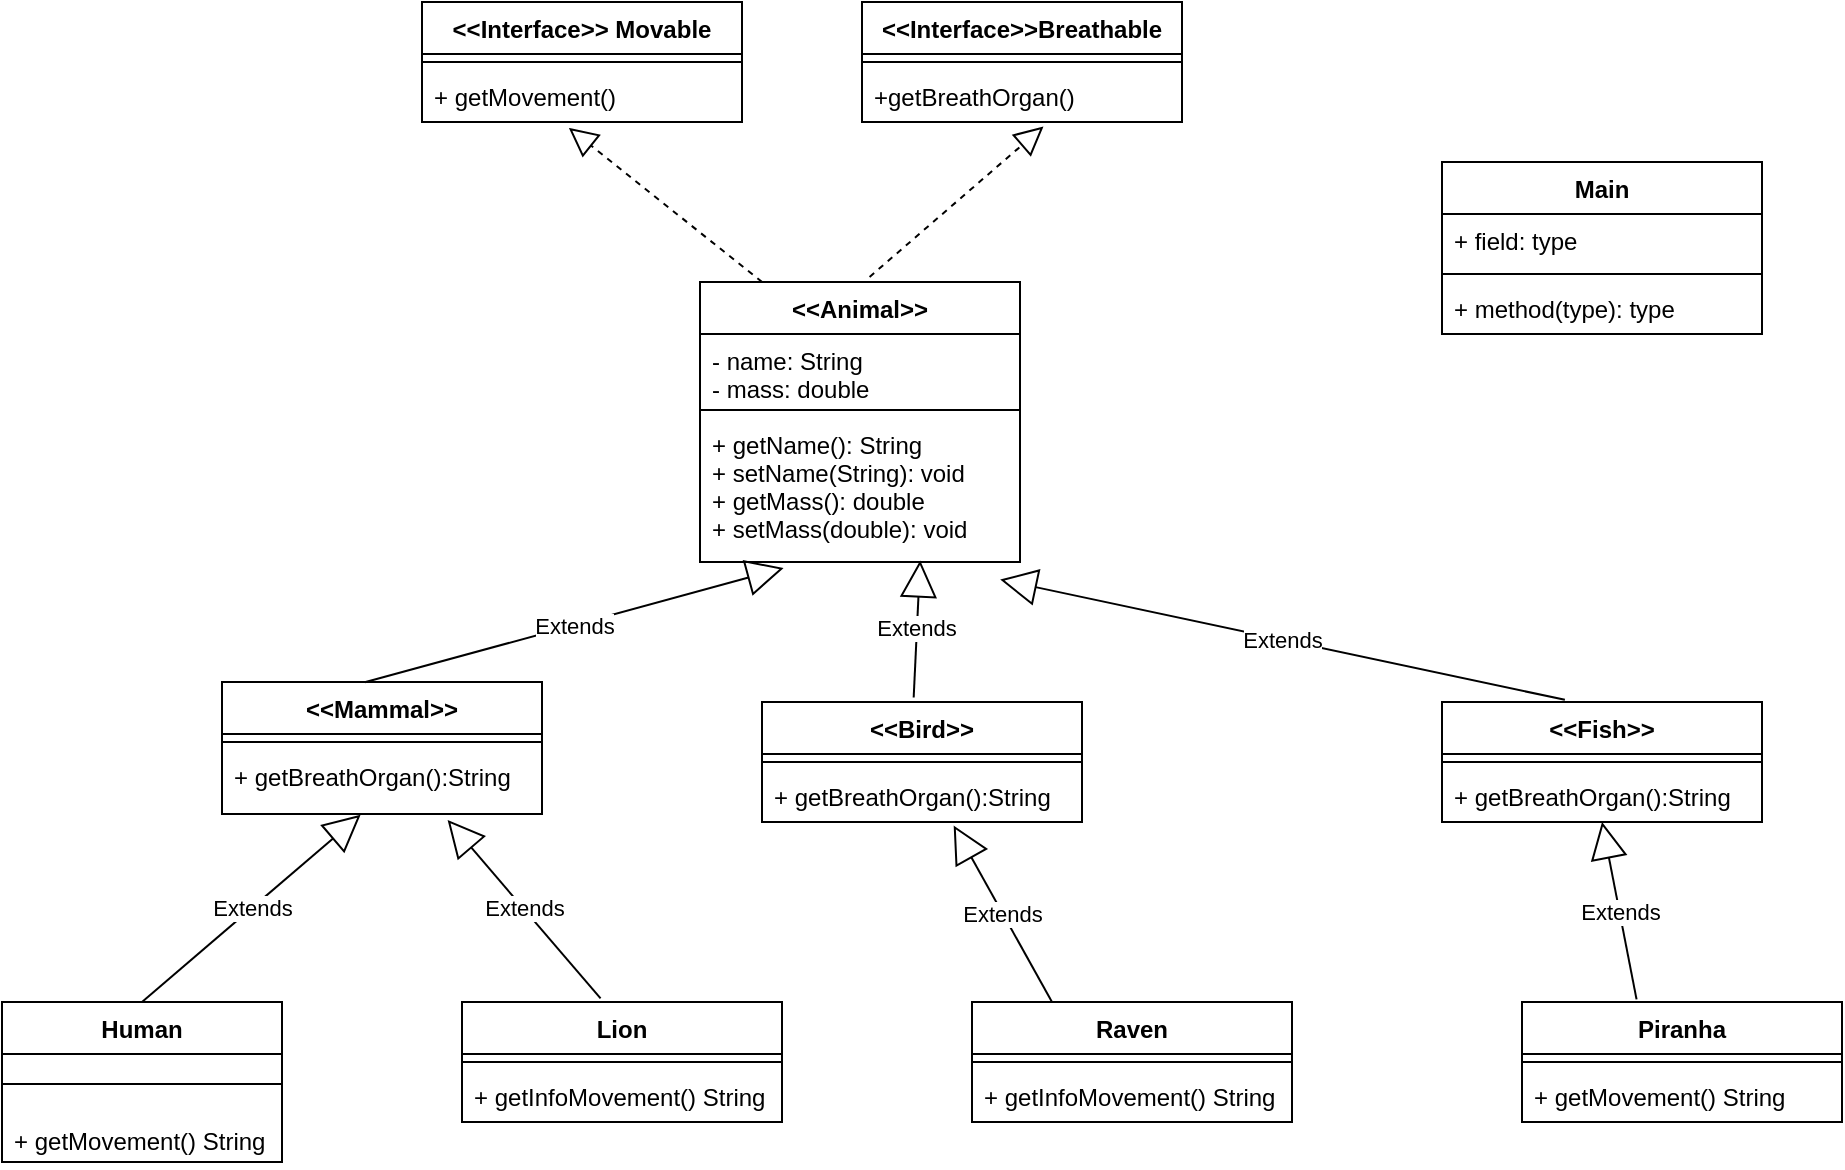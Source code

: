 <mxfile version="13.3.5" type="github">
  <diagram name="Page-1" id="e7e014a7-5840-1c2e-5031-d8a46d1fe8dd">
    <mxGraphModel dx="1595" dy="806" grid="1" gridSize="10" guides="1" tooltips="1" connect="1" arrows="1" fold="1" page="1" pageScale="1" pageWidth="1169" pageHeight="826" background="#ffffff" math="0" shadow="0">
      <root>
        <mxCell id="0" />
        <mxCell id="1" parent="0" />
        <mxCell id="NVmWN9BRrccC6ATT81_o-57" value="&lt;&lt;Fish&gt;&gt;" style="swimlane;fontStyle=1;align=center;verticalAlign=top;childLayout=stackLayout;horizontal=1;startSize=26;horizontalStack=0;resizeParent=1;resizeParentMax=0;resizeLast=0;collapsible=1;marginBottom=0;" parent="1" vertex="1">
          <mxGeometry x="820" y="400" width="160" height="60" as="geometry" />
        </mxCell>
        <mxCell id="NVmWN9BRrccC6ATT81_o-59" value="" style="line;strokeWidth=1;fillColor=none;align=left;verticalAlign=middle;spacingTop=-1;spacingLeft=3;spacingRight=3;rotatable=0;labelPosition=right;points=[];portConstraint=eastwest;" parent="NVmWN9BRrccC6ATT81_o-57" vertex="1">
          <mxGeometry y="26" width="160" height="8" as="geometry" />
        </mxCell>
        <mxCell id="NVmWN9BRrccC6ATT81_o-60" value="+ getBreathOrgan():String" style="text;strokeColor=none;fillColor=none;align=left;verticalAlign=top;spacingLeft=4;spacingRight=4;overflow=hidden;rotatable=0;points=[[0,0.5],[1,0.5]];portConstraint=eastwest;" parent="NVmWN9BRrccC6ATT81_o-57" vertex="1">
          <mxGeometry y="34" width="160" height="26" as="geometry" />
        </mxCell>
        <mxCell id="NVmWN9BRrccC6ATT81_o-77" value="&lt;&lt;Mammal&gt;&gt;" style="swimlane;fontStyle=1;align=center;verticalAlign=top;childLayout=stackLayout;horizontal=1;startSize=26;horizontalStack=0;resizeParent=1;resizeParentMax=0;resizeLast=0;collapsible=1;marginBottom=0;" parent="1" vertex="1">
          <mxGeometry x="210" y="390" width="160" height="66" as="geometry" />
        </mxCell>
        <mxCell id="NVmWN9BRrccC6ATT81_o-79" value="" style="line;strokeWidth=1;fillColor=none;align=left;verticalAlign=middle;spacingTop=-1;spacingLeft=3;spacingRight=3;rotatable=0;labelPosition=right;points=[];portConstraint=eastwest;" parent="NVmWN9BRrccC6ATT81_o-77" vertex="1">
          <mxGeometry y="26" width="160" height="8" as="geometry" />
        </mxCell>
        <mxCell id="NVmWN9BRrccC6ATT81_o-80" value="+ getBreathOrgan():String" style="text;strokeColor=none;fillColor=none;align=left;verticalAlign=top;spacingLeft=4;spacingRight=4;overflow=hidden;rotatable=0;points=[[0,0.5],[1,0.5]];portConstraint=eastwest;" parent="NVmWN9BRrccC6ATT81_o-77" vertex="1">
          <mxGeometry y="34" width="160" height="32" as="geometry" />
        </mxCell>
        <mxCell id="NVmWN9BRrccC6ATT81_o-45" value="&lt;&lt;Animal&gt;&gt;" style="swimlane;fontStyle=1;align=center;verticalAlign=top;childLayout=stackLayout;horizontal=1;startSize=26;horizontalStack=0;resizeParent=1;resizeParentMax=0;resizeLast=0;collapsible=1;marginBottom=0;" parent="1" vertex="1">
          <mxGeometry x="449" y="190" width="160" height="140" as="geometry">
            <mxRectangle x="450" y="200" width="100" height="26" as="alternateBounds" />
          </mxGeometry>
        </mxCell>
        <mxCell id="NVmWN9BRrccC6ATT81_o-46" value="- name: String&#xa;- mass: double&#xa;&#xa;" style="text;strokeColor=none;fillColor=none;align=left;verticalAlign=top;spacingLeft=4;spacingRight=4;overflow=hidden;rotatable=0;points=[[0,0.5],[1,0.5]];portConstraint=eastwest;" parent="NVmWN9BRrccC6ATT81_o-45" vertex="1">
          <mxGeometry y="26" width="160" height="34" as="geometry" />
        </mxCell>
        <mxCell id="NVmWN9BRrccC6ATT81_o-47" value="" style="line;strokeWidth=1;fillColor=none;align=left;verticalAlign=middle;spacingTop=-1;spacingLeft=3;spacingRight=3;rotatable=0;labelPosition=right;points=[];portConstraint=eastwest;" parent="NVmWN9BRrccC6ATT81_o-45" vertex="1">
          <mxGeometry y="60" width="160" height="8" as="geometry" />
        </mxCell>
        <mxCell id="NVmWN9BRrccC6ATT81_o-48" value="+ getName(): String&#xa;+ setName(String): void&#xa;+ getMass(): double&#xa;+ setMass(double): void" style="text;strokeColor=none;fillColor=none;align=left;verticalAlign=top;spacingLeft=4;spacingRight=4;overflow=hidden;rotatable=0;points=[[0,0.5],[1,0.5]];portConstraint=eastwest;" parent="NVmWN9BRrccC6ATT81_o-45" vertex="1">
          <mxGeometry y="68" width="160" height="72" as="geometry" />
        </mxCell>
        <mxCell id="NVmWN9BRrccC6ATT81_o-73" value="Lion" style="swimlane;fontStyle=1;align=center;verticalAlign=top;childLayout=stackLayout;horizontal=1;startSize=26;horizontalStack=0;resizeParent=1;resizeParentMax=0;resizeLast=0;collapsible=1;marginBottom=0;" parent="1" vertex="1">
          <mxGeometry x="330" y="550" width="160" height="60" as="geometry" />
        </mxCell>
        <mxCell id="NVmWN9BRrccC6ATT81_o-75" value="" style="line;strokeWidth=1;fillColor=none;align=left;verticalAlign=middle;spacingTop=-1;spacingLeft=3;spacingRight=3;rotatable=0;labelPosition=right;points=[];portConstraint=eastwest;" parent="NVmWN9BRrccC6ATT81_o-73" vertex="1">
          <mxGeometry y="26" width="160" height="8" as="geometry" />
        </mxCell>
        <mxCell id="NVmWN9BRrccC6ATT81_o-76" value="+ getInfoMovement() String" style="text;strokeColor=none;fillColor=none;align=left;verticalAlign=top;spacingLeft=4;spacingRight=4;overflow=hidden;rotatable=0;points=[[0,0.5],[1,0.5]];portConstraint=eastwest;" parent="NVmWN9BRrccC6ATT81_o-73" vertex="1">
          <mxGeometry y="34" width="160" height="26" as="geometry" />
        </mxCell>
        <mxCell id="NVmWN9BRrccC6ATT81_o-69" value="Human" style="swimlane;fontStyle=1;align=center;verticalAlign=top;childLayout=stackLayout;horizontal=1;startSize=26;horizontalStack=0;resizeParent=1;resizeParentMax=0;resizeLast=0;collapsible=1;marginBottom=0;" parent="1" vertex="1">
          <mxGeometry x="100" y="550" width="140" height="80" as="geometry" />
        </mxCell>
        <mxCell id="NVmWN9BRrccC6ATT81_o-71" value="" style="line;strokeWidth=1;fillColor=none;align=left;verticalAlign=middle;spacingTop=-1;spacingLeft=3;spacingRight=3;rotatable=0;labelPosition=right;points=[];portConstraint=eastwest;" parent="NVmWN9BRrccC6ATT81_o-69" vertex="1">
          <mxGeometry y="26" width="140" height="30" as="geometry" />
        </mxCell>
        <mxCell id="NVmWN9BRrccC6ATT81_o-72" value="+ getMovement() String" style="text;strokeColor=none;fillColor=none;align=left;verticalAlign=top;spacingLeft=4;spacingRight=4;overflow=hidden;rotatable=0;points=[[0,0.5],[1,0.5]];portConstraint=eastwest;" parent="NVmWN9BRrccC6ATT81_o-69" vertex="1">
          <mxGeometry y="56" width="140" height="24" as="geometry" />
        </mxCell>
        <mxCell id="NVmWN9BRrccC6ATT81_o-90" value="Extends" style="endArrow=block;endSize=16;endFill=0;html=1;entryX=0.261;entryY=1.042;entryDx=0;entryDy=0;entryPerimeter=0;exitX=0.446;exitY=0.002;exitDx=0;exitDy=0;exitPerimeter=0;" parent="1" source="NVmWN9BRrccC6ATT81_o-77" target="NVmWN9BRrccC6ATT81_o-48" edge="1">
          <mxGeometry width="160" relative="1" as="geometry">
            <mxPoint x="300" y="370" as="sourcePoint" />
            <mxPoint x="460" y="370" as="targetPoint" />
          </mxGeometry>
        </mxCell>
        <mxCell id="NVmWN9BRrccC6ATT81_o-91" value="Extends" style="endArrow=block;endSize=16;endFill=0;html=1;entryX=0.688;entryY=0.989;entryDx=0;entryDy=0;entryPerimeter=0;exitX=0.474;exitY=-0.038;exitDx=0;exitDy=0;exitPerimeter=0;" parent="1" source="NVmWN9BRrccC6ATT81_o-53" target="NVmWN9BRrccC6ATT81_o-48" edge="1">
          <mxGeometry width="160" relative="1" as="geometry">
            <mxPoint x="420" y="410" as="sourcePoint" />
            <mxPoint x="580" y="410" as="targetPoint" />
          </mxGeometry>
        </mxCell>
        <mxCell id="NVmWN9BRrccC6ATT81_o-92" value="Extends" style="endArrow=block;endSize=16;endFill=0;html=1;exitX=0.384;exitY=-0.018;exitDx=0;exitDy=0;exitPerimeter=0;entryX=0.938;entryY=1.122;entryDx=0;entryDy=0;entryPerimeter=0;" parent="1" source="NVmWN9BRrccC6ATT81_o-57" target="NVmWN9BRrccC6ATT81_o-48" edge="1">
          <mxGeometry width="160" relative="1" as="geometry">
            <mxPoint x="740" y="350" as="sourcePoint" />
            <mxPoint x="900" y="350" as="targetPoint" />
          </mxGeometry>
        </mxCell>
        <mxCell id="NVmWN9BRrccC6ATT81_o-81" value="Raven" style="swimlane;fontStyle=1;align=center;verticalAlign=top;childLayout=stackLayout;horizontal=1;startSize=26;horizontalStack=0;resizeParent=1;resizeParentMax=0;resizeLast=0;collapsible=1;marginBottom=0;" parent="1" vertex="1">
          <mxGeometry x="585" y="550" width="160" height="60" as="geometry" />
        </mxCell>
        <mxCell id="NVmWN9BRrccC6ATT81_o-83" value="" style="line;strokeWidth=1;fillColor=none;align=left;verticalAlign=middle;spacingTop=-1;spacingLeft=3;spacingRight=3;rotatable=0;labelPosition=right;points=[];portConstraint=eastwest;" parent="NVmWN9BRrccC6ATT81_o-81" vertex="1">
          <mxGeometry y="26" width="160" height="8" as="geometry" />
        </mxCell>
        <mxCell id="NVmWN9BRrccC6ATT81_o-84" value="+ getInfoMovement() String" style="text;strokeColor=none;fillColor=none;align=left;verticalAlign=top;spacingLeft=4;spacingRight=4;overflow=hidden;rotatable=0;points=[[0,0.5],[1,0.5]];portConstraint=eastwest;" parent="NVmWN9BRrccC6ATT81_o-81" vertex="1">
          <mxGeometry y="34" width="160" height="26" as="geometry" />
        </mxCell>
        <mxCell id="NVmWN9BRrccC6ATT81_o-85" value="Piranha" style="swimlane;fontStyle=1;align=center;verticalAlign=top;childLayout=stackLayout;horizontal=1;startSize=26;horizontalStack=0;resizeParent=1;resizeParentMax=0;resizeLast=0;collapsible=1;marginBottom=0;" parent="1" vertex="1">
          <mxGeometry x="860" y="550" width="160" height="60" as="geometry" />
        </mxCell>
        <mxCell id="NVmWN9BRrccC6ATT81_o-87" value="" style="line;strokeWidth=1;fillColor=none;align=left;verticalAlign=middle;spacingTop=-1;spacingLeft=3;spacingRight=3;rotatable=0;labelPosition=right;points=[];portConstraint=eastwest;" parent="NVmWN9BRrccC6ATT81_o-85" vertex="1">
          <mxGeometry y="26" width="160" height="8" as="geometry" />
        </mxCell>
        <mxCell id="NVmWN9BRrccC6ATT81_o-88" value="+ getMovement() String" style="text;strokeColor=none;fillColor=none;align=left;verticalAlign=top;spacingLeft=4;spacingRight=4;overflow=hidden;rotatable=0;points=[[0,0.5],[1,0.5]];portConstraint=eastwest;" parent="NVmWN9BRrccC6ATT81_o-85" vertex="1">
          <mxGeometry y="34" width="160" height="26" as="geometry" />
        </mxCell>
        <mxCell id="NVmWN9BRrccC6ATT81_o-94" value="Extends" style="endArrow=block;endSize=16;endFill=0;html=1;exitX=0.5;exitY=0;exitDx=0;exitDy=0;entryX=0.433;entryY=1.013;entryDx=0;entryDy=0;entryPerimeter=0;" parent="1" source="NVmWN9BRrccC6ATT81_o-69" target="NVmWN9BRrccC6ATT81_o-80" edge="1">
          <mxGeometry width="160" relative="1" as="geometry">
            <mxPoint x="160" y="520" as="sourcePoint" />
            <mxPoint x="320" y="520" as="targetPoint" />
          </mxGeometry>
        </mxCell>
        <mxCell id="NVmWN9BRrccC6ATT81_o-95" value="Extends" style="endArrow=block;endSize=16;endFill=0;html=1;exitX=0.433;exitY=-0.03;exitDx=0;exitDy=0;exitPerimeter=0;entryX=0.705;entryY=1.093;entryDx=0;entryDy=0;entryPerimeter=0;" parent="1" source="NVmWN9BRrccC6ATT81_o-73" target="NVmWN9BRrccC6ATT81_o-80" edge="1">
          <mxGeometry width="160" relative="1" as="geometry">
            <mxPoint x="400" y="540" as="sourcePoint" />
            <mxPoint x="560" y="540" as="targetPoint" />
          </mxGeometry>
        </mxCell>
        <mxCell id="NVmWN9BRrccC6ATT81_o-96" value="Extends" style="endArrow=block;endSize=16;endFill=0;html=1;exitX=0.25;exitY=0;exitDx=0;exitDy=0;entryX=0.599;entryY=1.069;entryDx=0;entryDy=0;entryPerimeter=0;" parent="1" source="NVmWN9BRrccC6ATT81_o-81" target="NVmWN9BRrccC6ATT81_o-56" edge="1">
          <mxGeometry width="160" relative="1" as="geometry">
            <mxPoint x="570" y="500" as="sourcePoint" />
            <mxPoint x="730" y="500" as="targetPoint" />
          </mxGeometry>
        </mxCell>
        <mxCell id="NVmWN9BRrccC6ATT81_o-97" value="Extends" style="endArrow=block;endSize=16;endFill=0;html=1;exitX=0.358;exitY=-0.022;exitDx=0;exitDy=0;exitPerimeter=0;entryX=0.5;entryY=1;entryDx=0;entryDy=0;" parent="1" source="NVmWN9BRrccC6ATT81_o-85" target="NVmWN9BRrccC6ATT81_o-57" edge="1">
          <mxGeometry width="160" relative="1" as="geometry">
            <mxPoint x="910" y="530" as="sourcePoint" />
            <mxPoint x="1070" y="530" as="targetPoint" />
          </mxGeometry>
        </mxCell>
        <mxCell id="NVmWN9BRrccC6ATT81_o-53" value="&lt;&lt;Bird&gt;&gt;" style="swimlane;fontStyle=1;align=center;verticalAlign=top;childLayout=stackLayout;horizontal=1;startSize=26;horizontalStack=0;resizeParent=1;resizeParentMax=0;resizeLast=0;collapsible=1;marginBottom=0;" parent="1" vertex="1">
          <mxGeometry x="480" y="400" width="160" height="60" as="geometry" />
        </mxCell>
        <mxCell id="NVmWN9BRrccC6ATT81_o-55" value="" style="line;strokeWidth=1;fillColor=none;align=left;verticalAlign=middle;spacingTop=-1;spacingLeft=3;spacingRight=3;rotatable=0;labelPosition=right;points=[];portConstraint=eastwest;" parent="NVmWN9BRrccC6ATT81_o-53" vertex="1">
          <mxGeometry y="26" width="160" height="8" as="geometry" />
        </mxCell>
        <mxCell id="NVmWN9BRrccC6ATT81_o-56" value="+ getBreathOrgan():String" style="text;strokeColor=none;fillColor=none;align=left;verticalAlign=top;spacingLeft=4;spacingRight=4;overflow=hidden;rotatable=0;points=[[0,0.5],[1,0.5]];portConstraint=eastwest;" parent="NVmWN9BRrccC6ATT81_o-53" vertex="1">
          <mxGeometry y="34" width="160" height="26" as="geometry" />
        </mxCell>
        <mxCell id="NVmWN9BRrccC6ATT81_o-101" value="&lt;&lt;Interface&gt;&gt; Movable" style="swimlane;fontStyle=1;align=center;verticalAlign=top;childLayout=stackLayout;horizontal=1;startSize=26;horizontalStack=0;resizeParent=1;resizeParentMax=0;resizeLast=0;collapsible=1;marginBottom=0;" parent="1" vertex="1">
          <mxGeometry x="310" y="50" width="160" height="60" as="geometry" />
        </mxCell>
        <mxCell id="NVmWN9BRrccC6ATT81_o-103" value="" style="line;strokeWidth=1;fillColor=none;align=left;verticalAlign=middle;spacingTop=-1;spacingLeft=3;spacingRight=3;rotatable=0;labelPosition=right;points=[];portConstraint=eastwest;" parent="NVmWN9BRrccC6ATT81_o-101" vertex="1">
          <mxGeometry y="26" width="160" height="8" as="geometry" />
        </mxCell>
        <mxCell id="NVmWN9BRrccC6ATT81_o-104" value="+ getMovement()" style="text;strokeColor=none;fillColor=none;align=left;verticalAlign=top;spacingLeft=4;spacingRight=4;overflow=hidden;rotatable=0;points=[[0,0.5],[1,0.5]];portConstraint=eastwest;" parent="NVmWN9BRrccC6ATT81_o-101" vertex="1">
          <mxGeometry y="34" width="160" height="26" as="geometry" />
        </mxCell>
        <mxCell id="NVmWN9BRrccC6ATT81_o-106" value="&lt;&lt;Interface&gt;&gt;Breathable" style="swimlane;fontStyle=1;align=center;verticalAlign=top;childLayout=stackLayout;horizontal=1;startSize=26;horizontalStack=0;resizeParent=1;resizeParentMax=0;resizeLast=0;collapsible=1;marginBottom=0;" parent="1" vertex="1">
          <mxGeometry x="530" y="50" width="160" height="60" as="geometry" />
        </mxCell>
        <mxCell id="NVmWN9BRrccC6ATT81_o-108" value="" style="line;strokeWidth=1;fillColor=none;align=left;verticalAlign=middle;spacingTop=-1;spacingLeft=3;spacingRight=3;rotatable=0;labelPosition=right;points=[];portConstraint=eastwest;" parent="NVmWN9BRrccC6ATT81_o-106" vertex="1">
          <mxGeometry y="26" width="160" height="8" as="geometry" />
        </mxCell>
        <mxCell id="NVmWN9BRrccC6ATT81_o-109" value="+getBreathOrgan()" style="text;strokeColor=none;fillColor=none;align=left;verticalAlign=top;spacingLeft=4;spacingRight=4;overflow=hidden;rotatable=0;points=[[0,0.5],[1,0.5]];portConstraint=eastwest;" parent="NVmWN9BRrccC6ATT81_o-106" vertex="1">
          <mxGeometry y="34" width="160" height="26" as="geometry" />
        </mxCell>
        <mxCell id="NVmWN9BRrccC6ATT81_o-115" value="" style="endArrow=block;dashed=1;endFill=0;endSize=12;html=1;entryX=0.459;entryY=1.114;entryDx=0;entryDy=0;entryPerimeter=0;exitX=0.194;exitY=0;exitDx=0;exitDy=0;exitPerimeter=0;" parent="1" source="NVmWN9BRrccC6ATT81_o-45" target="NVmWN9BRrccC6ATT81_o-104" edge="1">
          <mxGeometry width="160" relative="1" as="geometry">
            <mxPoint x="350" y="170" as="sourcePoint" />
            <mxPoint x="510" y="170" as="targetPoint" />
          </mxGeometry>
        </mxCell>
        <mxCell id="NVmWN9BRrccC6ATT81_o-116" value="" style="endArrow=block;dashed=1;endFill=0;endSize=12;html=1;exitX=0.53;exitY=-0.018;exitDx=0;exitDy=0;exitPerimeter=0;entryX=0.567;entryY=1.088;entryDx=0;entryDy=0;entryPerimeter=0;" parent="1" source="NVmWN9BRrccC6ATT81_o-45" target="NVmWN9BRrccC6ATT81_o-109" edge="1">
          <mxGeometry width="160" relative="1" as="geometry">
            <mxPoint x="530" y="150" as="sourcePoint" />
            <mxPoint x="690" y="150" as="targetPoint" />
          </mxGeometry>
        </mxCell>
        <mxCell id="NVmWN9BRrccC6ATT81_o-41" value="Main" style="swimlane;fontStyle=1;align=center;verticalAlign=top;childLayout=stackLayout;horizontal=1;startSize=26;horizontalStack=0;resizeParent=1;resizeParentMax=0;resizeLast=0;collapsible=1;marginBottom=0;" parent="1" vertex="1">
          <mxGeometry x="820" y="130" width="160" height="86" as="geometry" />
        </mxCell>
        <mxCell id="NVmWN9BRrccC6ATT81_o-42" value="+ field: type" style="text;strokeColor=none;fillColor=none;align=left;verticalAlign=top;spacingLeft=4;spacingRight=4;overflow=hidden;rotatable=0;points=[[0,0.5],[1,0.5]];portConstraint=eastwest;" parent="NVmWN9BRrccC6ATT81_o-41" vertex="1">
          <mxGeometry y="26" width="160" height="26" as="geometry" />
        </mxCell>
        <mxCell id="NVmWN9BRrccC6ATT81_o-43" value="" style="line;strokeWidth=1;fillColor=none;align=left;verticalAlign=middle;spacingTop=-1;spacingLeft=3;spacingRight=3;rotatable=0;labelPosition=right;points=[];portConstraint=eastwest;" parent="NVmWN9BRrccC6ATT81_o-41" vertex="1">
          <mxGeometry y="52" width="160" height="8" as="geometry" />
        </mxCell>
        <mxCell id="NVmWN9BRrccC6ATT81_o-44" value="+ method(type): type" style="text;strokeColor=none;fillColor=none;align=left;verticalAlign=top;spacingLeft=4;spacingRight=4;overflow=hidden;rotatable=0;points=[[0,0.5],[1,0.5]];portConstraint=eastwest;" parent="NVmWN9BRrccC6ATT81_o-41" vertex="1">
          <mxGeometry y="60" width="160" height="26" as="geometry" />
        </mxCell>
      </root>
    </mxGraphModel>
  </diagram>
</mxfile>
